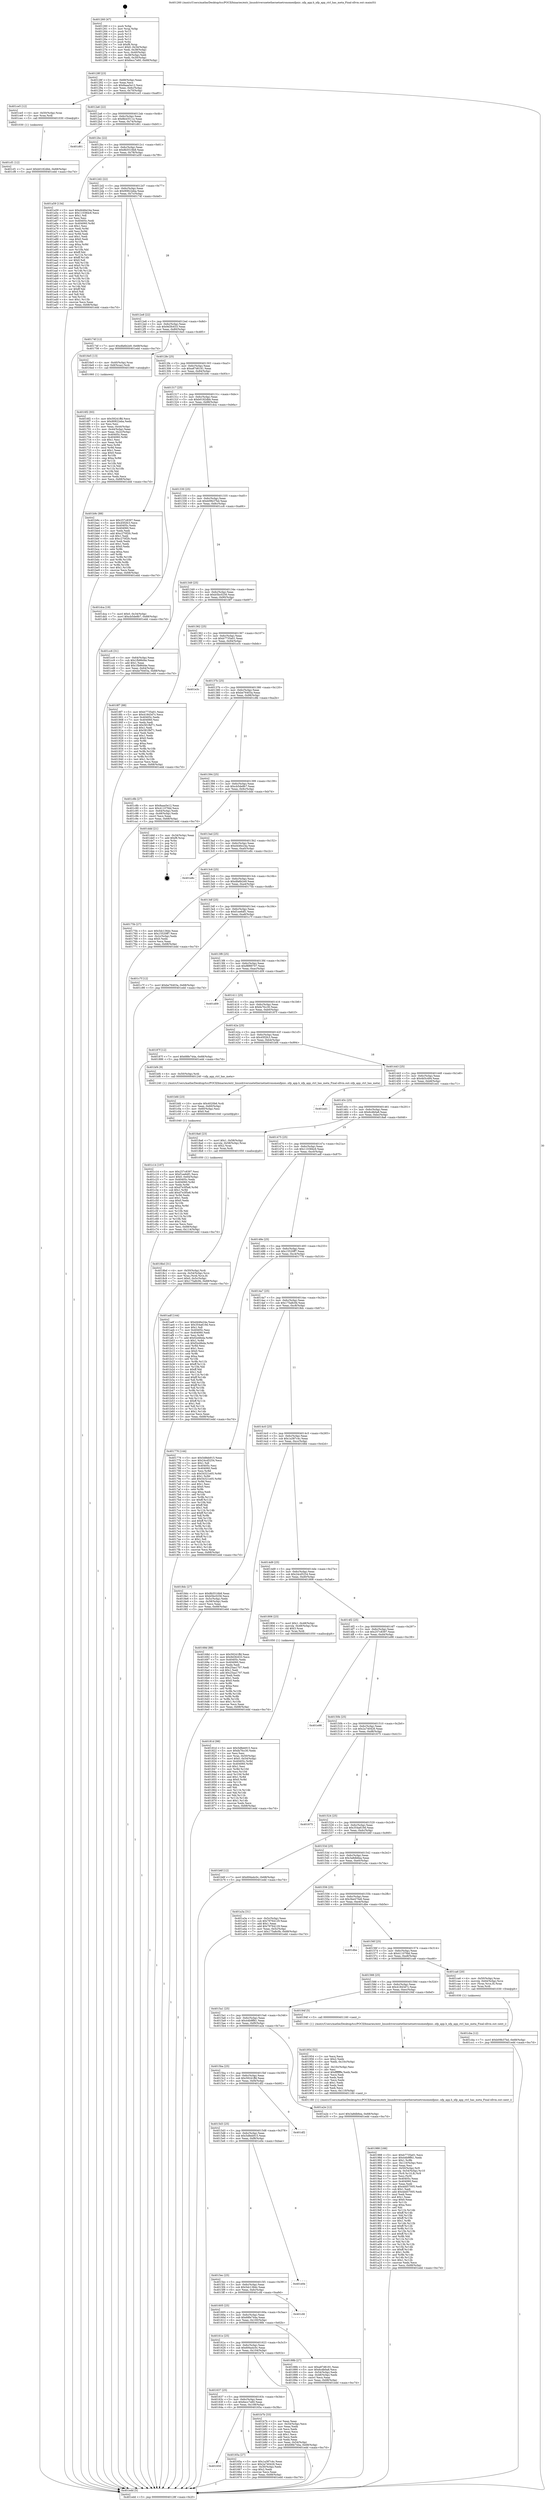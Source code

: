 digraph "0x401260" {
  label = "0x401260 (/mnt/c/Users/mathe/Desktop/tcc/POCII/binaries/extr_linuxdriversnetethernetnetronomenfpnic..nfp_app.h_nfp_app_ctrl_has_meta_Final-ollvm.out::main(0))"
  labelloc = "t"
  node[shape=record]

  Entry [label="",width=0.3,height=0.3,shape=circle,fillcolor=black,style=filled]
  "0x40128f" [label="{
     0x40128f [23]\l
     | [instrs]\l
     &nbsp;&nbsp;0x40128f \<+3\>: mov -0x68(%rbp),%eax\l
     &nbsp;&nbsp;0x401292 \<+2\>: mov %eax,%ecx\l
     &nbsp;&nbsp;0x401294 \<+6\>: sub $0x8aaa5e12,%ecx\l
     &nbsp;&nbsp;0x40129a \<+3\>: mov %eax,-0x6c(%rbp)\l
     &nbsp;&nbsp;0x40129d \<+3\>: mov %ecx,-0x70(%rbp)\l
     &nbsp;&nbsp;0x4012a0 \<+6\>: je 0000000000401ce5 \<main+0xa85\>\l
  }"]
  "0x401ce5" [label="{
     0x401ce5 [12]\l
     | [instrs]\l
     &nbsp;&nbsp;0x401ce5 \<+4\>: mov -0x50(%rbp),%rax\l
     &nbsp;&nbsp;0x401ce9 \<+3\>: mov %rax,%rdi\l
     &nbsp;&nbsp;0x401cec \<+5\>: call 0000000000401030 \<free@plt\>\l
     | [calls]\l
     &nbsp;&nbsp;0x401030 \{1\} (unknown)\l
  }"]
  "0x4012a6" [label="{
     0x4012a6 [22]\l
     | [instrs]\l
     &nbsp;&nbsp;0x4012a6 \<+5\>: jmp 00000000004012ab \<main+0x4b\>\l
     &nbsp;&nbsp;0x4012ab \<+3\>: mov -0x6c(%rbp),%eax\l
     &nbsp;&nbsp;0x4012ae \<+5\>: sub $0x8b43511e,%eax\l
     &nbsp;&nbsp;0x4012b3 \<+3\>: mov %eax,-0x74(%rbp)\l
     &nbsp;&nbsp;0x4012b6 \<+6\>: je 0000000000401d61 \<main+0xb01\>\l
  }"]
  Exit [label="",width=0.3,height=0.3,shape=circle,fillcolor=black,style=filled,peripheries=2]
  "0x401d61" [label="{
     0x401d61\l
  }", style=dashed]
  "0x4012bc" [label="{
     0x4012bc [22]\l
     | [instrs]\l
     &nbsp;&nbsp;0x4012bc \<+5\>: jmp 00000000004012c1 \<main+0x61\>\l
     &nbsp;&nbsp;0x4012c1 \<+3\>: mov -0x6c(%rbp),%eax\l
     &nbsp;&nbsp;0x4012c4 \<+5\>: sub $0x8b5516b8,%eax\l
     &nbsp;&nbsp;0x4012c9 \<+3\>: mov %eax,-0x78(%rbp)\l
     &nbsp;&nbsp;0x4012cc \<+6\>: je 0000000000401a59 \<main+0x7f9\>\l
  }"]
  "0x401cf1" [label="{
     0x401cf1 [12]\l
     | [instrs]\l
     &nbsp;&nbsp;0x401cf1 \<+7\>: movl $0xb0182dbb,-0x68(%rbp)\l
     &nbsp;&nbsp;0x401cf8 \<+5\>: jmp 0000000000401edd \<main+0xc7d\>\l
  }"]
  "0x401a59" [label="{
     0x401a59 [134]\l
     | [instrs]\l
     &nbsp;&nbsp;0x401a59 \<+5\>: mov $0xd446e24a,%eax\l
     &nbsp;&nbsp;0x401a5e \<+5\>: mov $0x110384c6,%ecx\l
     &nbsp;&nbsp;0x401a63 \<+2\>: mov $0x1,%dl\l
     &nbsp;&nbsp;0x401a65 \<+2\>: xor %esi,%esi\l
     &nbsp;&nbsp;0x401a67 \<+7\>: mov 0x40405c,%edi\l
     &nbsp;&nbsp;0x401a6e \<+8\>: mov 0x404060,%r8d\l
     &nbsp;&nbsp;0x401a76 \<+3\>: sub $0x1,%esi\l
     &nbsp;&nbsp;0x401a79 \<+3\>: mov %edi,%r9d\l
     &nbsp;&nbsp;0x401a7c \<+3\>: add %esi,%r9d\l
     &nbsp;&nbsp;0x401a7f \<+4\>: imul %r9d,%edi\l
     &nbsp;&nbsp;0x401a83 \<+3\>: and $0x1,%edi\l
     &nbsp;&nbsp;0x401a86 \<+3\>: cmp $0x0,%edi\l
     &nbsp;&nbsp;0x401a89 \<+4\>: sete %r10b\l
     &nbsp;&nbsp;0x401a8d \<+4\>: cmp $0xa,%r8d\l
     &nbsp;&nbsp;0x401a91 \<+4\>: setl %r11b\l
     &nbsp;&nbsp;0x401a95 \<+3\>: mov %r10b,%bl\l
     &nbsp;&nbsp;0x401a98 \<+3\>: xor $0xff,%bl\l
     &nbsp;&nbsp;0x401a9b \<+3\>: mov %r11b,%r14b\l
     &nbsp;&nbsp;0x401a9e \<+4\>: xor $0xff,%r14b\l
     &nbsp;&nbsp;0x401aa2 \<+3\>: xor $0x0,%dl\l
     &nbsp;&nbsp;0x401aa5 \<+3\>: mov %bl,%r15b\l
     &nbsp;&nbsp;0x401aa8 \<+4\>: and $0x0,%r15b\l
     &nbsp;&nbsp;0x401aac \<+3\>: and %dl,%r10b\l
     &nbsp;&nbsp;0x401aaf \<+3\>: mov %r14b,%r12b\l
     &nbsp;&nbsp;0x401ab2 \<+4\>: and $0x0,%r12b\l
     &nbsp;&nbsp;0x401ab6 \<+3\>: and %dl,%r11b\l
     &nbsp;&nbsp;0x401ab9 \<+3\>: or %r10b,%r15b\l
     &nbsp;&nbsp;0x401abc \<+3\>: or %r11b,%r12b\l
     &nbsp;&nbsp;0x401abf \<+3\>: xor %r12b,%r15b\l
     &nbsp;&nbsp;0x401ac2 \<+3\>: or %r14b,%bl\l
     &nbsp;&nbsp;0x401ac5 \<+3\>: xor $0xff,%bl\l
     &nbsp;&nbsp;0x401ac8 \<+3\>: or $0x0,%dl\l
     &nbsp;&nbsp;0x401acb \<+2\>: and %dl,%bl\l
     &nbsp;&nbsp;0x401acd \<+3\>: or %bl,%r15b\l
     &nbsp;&nbsp;0x401ad0 \<+4\>: test $0x1,%r15b\l
     &nbsp;&nbsp;0x401ad4 \<+3\>: cmovne %ecx,%eax\l
     &nbsp;&nbsp;0x401ad7 \<+3\>: mov %eax,-0x68(%rbp)\l
     &nbsp;&nbsp;0x401ada \<+5\>: jmp 0000000000401edd \<main+0xc7d\>\l
  }"]
  "0x4012d2" [label="{
     0x4012d2 [22]\l
     | [instrs]\l
     &nbsp;&nbsp;0x4012d2 \<+5\>: jmp 00000000004012d7 \<main+0x77\>\l
     &nbsp;&nbsp;0x4012d7 \<+3\>: mov -0x6c(%rbp),%eax\l
     &nbsp;&nbsp;0x4012da \<+5\>: sub $0x90822eba,%eax\l
     &nbsp;&nbsp;0x4012df \<+3\>: mov %eax,-0x7c(%rbp)\l
     &nbsp;&nbsp;0x4012e2 \<+6\>: je 000000000040174f \<main+0x4ef\>\l
  }"]
  "0x401cba" [label="{
     0x401cba [12]\l
     | [instrs]\l
     &nbsp;&nbsp;0x401cba \<+7\>: movl $0xb09b37bd,-0x68(%rbp)\l
     &nbsp;&nbsp;0x401cc1 \<+5\>: jmp 0000000000401edd \<main+0xc7d\>\l
  }"]
  "0x40174f" [label="{
     0x40174f [12]\l
     | [instrs]\l
     &nbsp;&nbsp;0x40174f \<+7\>: movl $0xdfa6b2e9,-0x68(%rbp)\l
     &nbsp;&nbsp;0x401756 \<+5\>: jmp 0000000000401edd \<main+0xc7d\>\l
  }"]
  "0x4012e8" [label="{
     0x4012e8 [22]\l
     | [instrs]\l
     &nbsp;&nbsp;0x4012e8 \<+5\>: jmp 00000000004012ed \<main+0x8d\>\l
     &nbsp;&nbsp;0x4012ed \<+3\>: mov -0x6c(%rbp),%eax\l
     &nbsp;&nbsp;0x4012f0 \<+5\>: sub $0x9d3fc633,%eax\l
     &nbsp;&nbsp;0x4012f5 \<+3\>: mov %eax,-0x80(%rbp)\l
     &nbsp;&nbsp;0x4012f8 \<+6\>: je 00000000004016e5 \<main+0x485\>\l
  }"]
  "0x401c14" [label="{
     0x401c14 [107]\l
     | [instrs]\l
     &nbsp;&nbsp;0x401c14 \<+5\>: mov $0x257c8397,%esi\l
     &nbsp;&nbsp;0x401c19 \<+5\>: mov $0xf1ee6df1,%ecx\l
     &nbsp;&nbsp;0x401c1e \<+7\>: movl $0x0,-0x64(%rbp)\l
     &nbsp;&nbsp;0x401c25 \<+7\>: mov 0x40405c,%edx\l
     &nbsp;&nbsp;0x401c2c \<+8\>: mov 0x404060,%r8d\l
     &nbsp;&nbsp;0x401c34 \<+3\>: mov %edx,%r9d\l
     &nbsp;&nbsp;0x401c37 \<+7\>: sub $0xd7e3f5e8,%r9d\l
     &nbsp;&nbsp;0x401c3e \<+4\>: sub $0x1,%r9d\l
     &nbsp;&nbsp;0x401c42 \<+7\>: add $0xd7e3f5e8,%r9d\l
     &nbsp;&nbsp;0x401c49 \<+4\>: imul %r9d,%edx\l
     &nbsp;&nbsp;0x401c4d \<+3\>: and $0x1,%edx\l
     &nbsp;&nbsp;0x401c50 \<+3\>: cmp $0x0,%edx\l
     &nbsp;&nbsp;0x401c53 \<+4\>: sete %r10b\l
     &nbsp;&nbsp;0x401c57 \<+4\>: cmp $0xa,%r8d\l
     &nbsp;&nbsp;0x401c5b \<+4\>: setl %r11b\l
     &nbsp;&nbsp;0x401c5f \<+3\>: mov %r10b,%bl\l
     &nbsp;&nbsp;0x401c62 \<+3\>: and %r11b,%bl\l
     &nbsp;&nbsp;0x401c65 \<+3\>: xor %r11b,%r10b\l
     &nbsp;&nbsp;0x401c68 \<+3\>: or %r10b,%bl\l
     &nbsp;&nbsp;0x401c6b \<+3\>: test $0x1,%bl\l
     &nbsp;&nbsp;0x401c6e \<+3\>: cmovne %ecx,%esi\l
     &nbsp;&nbsp;0x401c71 \<+3\>: mov %esi,-0x68(%rbp)\l
     &nbsp;&nbsp;0x401c74 \<+6\>: mov %eax,-0x114(%rbp)\l
     &nbsp;&nbsp;0x401c7a \<+5\>: jmp 0000000000401edd \<main+0xc7d\>\l
  }"]
  "0x4016e5" [label="{
     0x4016e5 [13]\l
     | [instrs]\l
     &nbsp;&nbsp;0x4016e5 \<+4\>: mov -0x40(%rbp),%rax\l
     &nbsp;&nbsp;0x4016e9 \<+4\>: mov 0x8(%rax),%rdi\l
     &nbsp;&nbsp;0x4016ed \<+5\>: call 0000000000401060 \<atoi@plt\>\l
     | [calls]\l
     &nbsp;&nbsp;0x401060 \{1\} (unknown)\l
  }"]
  "0x4012fe" [label="{
     0x4012fe [25]\l
     | [instrs]\l
     &nbsp;&nbsp;0x4012fe \<+5\>: jmp 0000000000401303 \<main+0xa3\>\l
     &nbsp;&nbsp;0x401303 \<+3\>: mov -0x6c(%rbp),%eax\l
     &nbsp;&nbsp;0x401306 \<+5\>: sub $0xa87d6181,%eax\l
     &nbsp;&nbsp;0x40130b \<+6\>: mov %eax,-0x84(%rbp)\l
     &nbsp;&nbsp;0x401311 \<+6\>: je 0000000000401b9c \<main+0x93c\>\l
  }"]
  "0x401bfd" [label="{
     0x401bfd [23]\l
     | [instrs]\l
     &nbsp;&nbsp;0x401bfd \<+10\>: movabs $0x4020b6,%rdi\l
     &nbsp;&nbsp;0x401c07 \<+3\>: mov %eax,-0x60(%rbp)\l
     &nbsp;&nbsp;0x401c0a \<+3\>: mov -0x60(%rbp),%esi\l
     &nbsp;&nbsp;0x401c0d \<+2\>: mov $0x0,%al\l
     &nbsp;&nbsp;0x401c0f \<+5\>: call 0000000000401040 \<printf@plt\>\l
     | [calls]\l
     &nbsp;&nbsp;0x401040 \{1\} (unknown)\l
  }"]
  "0x401b9c" [label="{
     0x401b9c [88]\l
     | [instrs]\l
     &nbsp;&nbsp;0x401b9c \<+5\>: mov $0x257c8397,%eax\l
     &nbsp;&nbsp;0x401ba1 \<+5\>: mov $0x45f2fc3,%ecx\l
     &nbsp;&nbsp;0x401ba6 \<+7\>: mov 0x40405c,%edx\l
     &nbsp;&nbsp;0x401bad \<+7\>: mov 0x404060,%esi\l
     &nbsp;&nbsp;0x401bb4 \<+2\>: mov %edx,%edi\l
     &nbsp;&nbsp;0x401bb6 \<+6\>: add $0xc270f2fc,%edi\l
     &nbsp;&nbsp;0x401bbc \<+3\>: sub $0x1,%edi\l
     &nbsp;&nbsp;0x401bbf \<+6\>: sub $0xc270f2fc,%edi\l
     &nbsp;&nbsp;0x401bc5 \<+3\>: imul %edi,%edx\l
     &nbsp;&nbsp;0x401bc8 \<+3\>: and $0x1,%edx\l
     &nbsp;&nbsp;0x401bcb \<+3\>: cmp $0x0,%edx\l
     &nbsp;&nbsp;0x401bce \<+4\>: sete %r8b\l
     &nbsp;&nbsp;0x401bd2 \<+3\>: cmp $0xa,%esi\l
     &nbsp;&nbsp;0x401bd5 \<+4\>: setl %r9b\l
     &nbsp;&nbsp;0x401bd9 \<+3\>: mov %r8b,%r10b\l
     &nbsp;&nbsp;0x401bdc \<+3\>: and %r9b,%r10b\l
     &nbsp;&nbsp;0x401bdf \<+3\>: xor %r9b,%r8b\l
     &nbsp;&nbsp;0x401be2 \<+3\>: or %r8b,%r10b\l
     &nbsp;&nbsp;0x401be5 \<+4\>: test $0x1,%r10b\l
     &nbsp;&nbsp;0x401be9 \<+3\>: cmovne %ecx,%eax\l
     &nbsp;&nbsp;0x401bec \<+3\>: mov %eax,-0x68(%rbp)\l
     &nbsp;&nbsp;0x401bef \<+5\>: jmp 0000000000401edd \<main+0xc7d\>\l
  }"]
  "0x401317" [label="{
     0x401317 [25]\l
     | [instrs]\l
     &nbsp;&nbsp;0x401317 \<+5\>: jmp 000000000040131c \<main+0xbc\>\l
     &nbsp;&nbsp;0x40131c \<+3\>: mov -0x6c(%rbp),%eax\l
     &nbsp;&nbsp;0x40131f \<+5\>: sub $0xb0182dbb,%eax\l
     &nbsp;&nbsp;0x401324 \<+6\>: mov %eax,-0x88(%rbp)\l
     &nbsp;&nbsp;0x40132a \<+6\>: je 0000000000401dca \<main+0xb6a\>\l
  }"]
  "0x401988" [label="{
     0x401988 [166]\l
     | [instrs]\l
     &nbsp;&nbsp;0x401988 \<+5\>: mov $0xb7735a01,%ecx\l
     &nbsp;&nbsp;0x40198d \<+5\>: mov $0x44b9ff41,%edx\l
     &nbsp;&nbsp;0x401992 \<+3\>: mov $0x1,%r8b\l
     &nbsp;&nbsp;0x401995 \<+6\>: mov -0x110(%rbp),%esi\l
     &nbsp;&nbsp;0x40199b \<+3\>: imul %eax,%esi\l
     &nbsp;&nbsp;0x40199e \<+4\>: mov -0x50(%rbp),%r9\l
     &nbsp;&nbsp;0x4019a2 \<+4\>: movslq -0x54(%rbp),%r10\l
     &nbsp;&nbsp;0x4019a6 \<+4\>: mov (%r9,%r10,8),%r9\l
     &nbsp;&nbsp;0x4019aa \<+3\>: mov %esi,(%r9)\l
     &nbsp;&nbsp;0x4019ad \<+7\>: mov 0x40405c,%eax\l
     &nbsp;&nbsp;0x4019b4 \<+7\>: mov 0x404060,%esi\l
     &nbsp;&nbsp;0x4019bb \<+2\>: mov %eax,%edi\l
     &nbsp;&nbsp;0x4019bd \<+6\>: sub $0x4dd57005,%edi\l
     &nbsp;&nbsp;0x4019c3 \<+3\>: sub $0x1,%edi\l
     &nbsp;&nbsp;0x4019c6 \<+6\>: add $0x4dd57005,%edi\l
     &nbsp;&nbsp;0x4019cc \<+3\>: imul %edi,%eax\l
     &nbsp;&nbsp;0x4019cf \<+3\>: and $0x1,%eax\l
     &nbsp;&nbsp;0x4019d2 \<+3\>: cmp $0x0,%eax\l
     &nbsp;&nbsp;0x4019d5 \<+4\>: sete %r11b\l
     &nbsp;&nbsp;0x4019d9 \<+3\>: cmp $0xa,%esi\l
     &nbsp;&nbsp;0x4019dc \<+3\>: setl %bl\l
     &nbsp;&nbsp;0x4019df \<+3\>: mov %r11b,%r14b\l
     &nbsp;&nbsp;0x4019e2 \<+4\>: xor $0xff,%r14b\l
     &nbsp;&nbsp;0x4019e6 \<+3\>: mov %bl,%r15b\l
     &nbsp;&nbsp;0x4019e9 \<+4\>: xor $0xff,%r15b\l
     &nbsp;&nbsp;0x4019ed \<+4\>: xor $0x1,%r8b\l
     &nbsp;&nbsp;0x4019f1 \<+3\>: mov %r14b,%r12b\l
     &nbsp;&nbsp;0x4019f4 \<+4\>: and $0xff,%r12b\l
     &nbsp;&nbsp;0x4019f8 \<+3\>: and %r8b,%r11b\l
     &nbsp;&nbsp;0x4019fb \<+3\>: mov %r15b,%r13b\l
     &nbsp;&nbsp;0x4019fe \<+4\>: and $0xff,%r13b\l
     &nbsp;&nbsp;0x401a02 \<+3\>: and %r8b,%bl\l
     &nbsp;&nbsp;0x401a05 \<+3\>: or %r11b,%r12b\l
     &nbsp;&nbsp;0x401a08 \<+3\>: or %bl,%r13b\l
     &nbsp;&nbsp;0x401a0b \<+3\>: xor %r13b,%r12b\l
     &nbsp;&nbsp;0x401a0e \<+3\>: or %r15b,%r14b\l
     &nbsp;&nbsp;0x401a11 \<+4\>: xor $0xff,%r14b\l
     &nbsp;&nbsp;0x401a15 \<+4\>: or $0x1,%r8b\l
     &nbsp;&nbsp;0x401a19 \<+3\>: and %r8b,%r14b\l
     &nbsp;&nbsp;0x401a1c \<+3\>: or %r14b,%r12b\l
     &nbsp;&nbsp;0x401a1f \<+4\>: test $0x1,%r12b\l
     &nbsp;&nbsp;0x401a23 \<+3\>: cmovne %edx,%ecx\l
     &nbsp;&nbsp;0x401a26 \<+3\>: mov %ecx,-0x68(%rbp)\l
     &nbsp;&nbsp;0x401a29 \<+5\>: jmp 0000000000401edd \<main+0xc7d\>\l
  }"]
  "0x401dca" [label="{
     0x401dca [19]\l
     | [instrs]\l
     &nbsp;&nbsp;0x401dca \<+7\>: movl $0x0,-0x34(%rbp)\l
     &nbsp;&nbsp;0x401dd1 \<+7\>: movl $0xcb5de8b7,-0x68(%rbp)\l
     &nbsp;&nbsp;0x401dd8 \<+5\>: jmp 0000000000401edd \<main+0xc7d\>\l
  }"]
  "0x401330" [label="{
     0x401330 [25]\l
     | [instrs]\l
     &nbsp;&nbsp;0x401330 \<+5\>: jmp 0000000000401335 \<main+0xd5\>\l
     &nbsp;&nbsp;0x401335 \<+3\>: mov -0x6c(%rbp),%eax\l
     &nbsp;&nbsp;0x401338 \<+5\>: sub $0xb09b37bd,%eax\l
     &nbsp;&nbsp;0x40133d \<+6\>: mov %eax,-0x8c(%rbp)\l
     &nbsp;&nbsp;0x401343 \<+6\>: je 0000000000401cc6 \<main+0xa66\>\l
  }"]
  "0x401954" [label="{
     0x401954 [52]\l
     | [instrs]\l
     &nbsp;&nbsp;0x401954 \<+2\>: xor %ecx,%ecx\l
     &nbsp;&nbsp;0x401956 \<+5\>: mov $0x2,%edx\l
     &nbsp;&nbsp;0x40195b \<+6\>: mov %edx,-0x10c(%rbp)\l
     &nbsp;&nbsp;0x401961 \<+1\>: cltd\l
     &nbsp;&nbsp;0x401962 \<+6\>: mov -0x10c(%rbp),%esi\l
     &nbsp;&nbsp;0x401968 \<+2\>: idiv %esi\l
     &nbsp;&nbsp;0x40196a \<+6\>: imul $0xfffffffe,%edx,%edx\l
     &nbsp;&nbsp;0x401970 \<+2\>: mov %ecx,%edi\l
     &nbsp;&nbsp;0x401972 \<+2\>: sub %edx,%edi\l
     &nbsp;&nbsp;0x401974 \<+2\>: mov %ecx,%edx\l
     &nbsp;&nbsp;0x401976 \<+3\>: sub $0x1,%edx\l
     &nbsp;&nbsp;0x401979 \<+2\>: add %edx,%edi\l
     &nbsp;&nbsp;0x40197b \<+2\>: sub %edi,%ecx\l
     &nbsp;&nbsp;0x40197d \<+6\>: mov %ecx,-0x110(%rbp)\l
     &nbsp;&nbsp;0x401983 \<+5\>: call 0000000000401160 \<next_i\>\l
     | [calls]\l
     &nbsp;&nbsp;0x401160 \{1\} (/mnt/c/Users/mathe/Desktop/tcc/POCII/binaries/extr_linuxdriversnetethernetnetronomenfpnic..nfp_app.h_nfp_app_ctrl_has_meta_Final-ollvm.out::next_i)\l
  }"]
  "0x401cc6" [label="{
     0x401cc6 [31]\l
     | [instrs]\l
     &nbsp;&nbsp;0x401cc6 \<+3\>: mov -0x64(%rbp),%eax\l
     &nbsp;&nbsp;0x401cc9 \<+5\>: sub $0x1fb86d4e,%eax\l
     &nbsp;&nbsp;0x401cce \<+3\>: add $0x1,%eax\l
     &nbsp;&nbsp;0x401cd1 \<+5\>: add $0x1fb86d4e,%eax\l
     &nbsp;&nbsp;0x401cd6 \<+3\>: mov %eax,-0x64(%rbp)\l
     &nbsp;&nbsp;0x401cd9 \<+7\>: movl $0xbe76403a,-0x68(%rbp)\l
     &nbsp;&nbsp;0x401ce0 \<+5\>: jmp 0000000000401edd \<main+0xc7d\>\l
  }"]
  "0x401349" [label="{
     0x401349 [25]\l
     | [instrs]\l
     &nbsp;&nbsp;0x401349 \<+5\>: jmp 000000000040134e \<main+0xee\>\l
     &nbsp;&nbsp;0x40134e \<+3\>: mov -0x6c(%rbp),%eax\l
     &nbsp;&nbsp;0x401351 \<+5\>: sub $0xb5bc0256,%eax\l
     &nbsp;&nbsp;0x401356 \<+6\>: mov %eax,-0x90(%rbp)\l
     &nbsp;&nbsp;0x40135c \<+6\>: je 00000000004018f7 \<main+0x697\>\l
  }"]
  "0x4018bd" [label="{
     0x4018bd [31]\l
     | [instrs]\l
     &nbsp;&nbsp;0x4018bd \<+4\>: mov -0x50(%rbp),%rdi\l
     &nbsp;&nbsp;0x4018c1 \<+4\>: movslq -0x54(%rbp),%rcx\l
     &nbsp;&nbsp;0x4018c5 \<+4\>: mov %rax,(%rdi,%rcx,8)\l
     &nbsp;&nbsp;0x4018c9 \<+7\>: movl $0x0,-0x5c(%rbp)\l
     &nbsp;&nbsp;0x4018d0 \<+7\>: movl $0x175a8c0b,-0x68(%rbp)\l
     &nbsp;&nbsp;0x4018d7 \<+5\>: jmp 0000000000401edd \<main+0xc7d\>\l
  }"]
  "0x4018f7" [label="{
     0x4018f7 [88]\l
     | [instrs]\l
     &nbsp;&nbsp;0x4018f7 \<+5\>: mov $0xb7735a01,%eax\l
     &nbsp;&nbsp;0x4018fc \<+5\>: mov $0x41843d7c,%ecx\l
     &nbsp;&nbsp;0x401901 \<+7\>: mov 0x40405c,%edx\l
     &nbsp;&nbsp;0x401908 \<+7\>: mov 0x404060,%esi\l
     &nbsp;&nbsp;0x40190f \<+2\>: mov %edx,%edi\l
     &nbsp;&nbsp;0x401911 \<+6\>: add $0x581fbf71,%edi\l
     &nbsp;&nbsp;0x401917 \<+3\>: sub $0x1,%edi\l
     &nbsp;&nbsp;0x40191a \<+6\>: sub $0x581fbf71,%edi\l
     &nbsp;&nbsp;0x401920 \<+3\>: imul %edi,%edx\l
     &nbsp;&nbsp;0x401923 \<+3\>: and $0x1,%edx\l
     &nbsp;&nbsp;0x401926 \<+3\>: cmp $0x0,%edx\l
     &nbsp;&nbsp;0x401929 \<+4\>: sete %r8b\l
     &nbsp;&nbsp;0x40192d \<+3\>: cmp $0xa,%esi\l
     &nbsp;&nbsp;0x401930 \<+4\>: setl %r9b\l
     &nbsp;&nbsp;0x401934 \<+3\>: mov %r8b,%r10b\l
     &nbsp;&nbsp;0x401937 \<+3\>: and %r9b,%r10b\l
     &nbsp;&nbsp;0x40193a \<+3\>: xor %r9b,%r8b\l
     &nbsp;&nbsp;0x40193d \<+3\>: or %r8b,%r10b\l
     &nbsp;&nbsp;0x401940 \<+4\>: test $0x1,%r10b\l
     &nbsp;&nbsp;0x401944 \<+3\>: cmovne %ecx,%eax\l
     &nbsp;&nbsp;0x401947 \<+3\>: mov %eax,-0x68(%rbp)\l
     &nbsp;&nbsp;0x40194a \<+5\>: jmp 0000000000401edd \<main+0xc7d\>\l
  }"]
  "0x401362" [label="{
     0x401362 [25]\l
     | [instrs]\l
     &nbsp;&nbsp;0x401362 \<+5\>: jmp 0000000000401367 \<main+0x107\>\l
     &nbsp;&nbsp;0x401367 \<+3\>: mov -0x6c(%rbp),%eax\l
     &nbsp;&nbsp;0x40136a \<+5\>: sub $0xb7735a01,%eax\l
     &nbsp;&nbsp;0x40136f \<+6\>: mov %eax,-0x94(%rbp)\l
     &nbsp;&nbsp;0x401375 \<+6\>: je 0000000000401e3c \<main+0xbdc\>\l
  }"]
  "0x40181d" [label="{
     0x40181d [98]\l
     | [instrs]\l
     &nbsp;&nbsp;0x40181d \<+5\>: mov $0x5d8eb915,%ecx\l
     &nbsp;&nbsp;0x401822 \<+5\>: mov $0xfa7fcc30,%edx\l
     &nbsp;&nbsp;0x401827 \<+2\>: xor %esi,%esi\l
     &nbsp;&nbsp;0x401829 \<+4\>: mov %rax,-0x50(%rbp)\l
     &nbsp;&nbsp;0x40182d \<+7\>: movl $0x0,-0x54(%rbp)\l
     &nbsp;&nbsp;0x401834 \<+8\>: mov 0x40405c,%r8d\l
     &nbsp;&nbsp;0x40183c \<+8\>: mov 0x404060,%r9d\l
     &nbsp;&nbsp;0x401844 \<+3\>: sub $0x1,%esi\l
     &nbsp;&nbsp;0x401847 \<+3\>: mov %r8d,%r10d\l
     &nbsp;&nbsp;0x40184a \<+3\>: add %esi,%r10d\l
     &nbsp;&nbsp;0x40184d \<+4\>: imul %r10d,%r8d\l
     &nbsp;&nbsp;0x401851 \<+4\>: and $0x1,%r8d\l
     &nbsp;&nbsp;0x401855 \<+4\>: cmp $0x0,%r8d\l
     &nbsp;&nbsp;0x401859 \<+4\>: sete %r11b\l
     &nbsp;&nbsp;0x40185d \<+4\>: cmp $0xa,%r9d\l
     &nbsp;&nbsp;0x401861 \<+3\>: setl %bl\l
     &nbsp;&nbsp;0x401864 \<+3\>: mov %r11b,%r14b\l
     &nbsp;&nbsp;0x401867 \<+3\>: and %bl,%r14b\l
     &nbsp;&nbsp;0x40186a \<+3\>: xor %bl,%r11b\l
     &nbsp;&nbsp;0x40186d \<+3\>: or %r11b,%r14b\l
     &nbsp;&nbsp;0x401870 \<+4\>: test $0x1,%r14b\l
     &nbsp;&nbsp;0x401874 \<+3\>: cmovne %edx,%ecx\l
     &nbsp;&nbsp;0x401877 \<+3\>: mov %ecx,-0x68(%rbp)\l
     &nbsp;&nbsp;0x40187a \<+5\>: jmp 0000000000401edd \<main+0xc7d\>\l
  }"]
  "0x401e3c" [label="{
     0x401e3c\l
  }", style=dashed]
  "0x40137b" [label="{
     0x40137b [25]\l
     | [instrs]\l
     &nbsp;&nbsp;0x40137b \<+5\>: jmp 0000000000401380 \<main+0x120\>\l
     &nbsp;&nbsp;0x401380 \<+3\>: mov -0x6c(%rbp),%eax\l
     &nbsp;&nbsp;0x401383 \<+5\>: sub $0xbe76403a,%eax\l
     &nbsp;&nbsp;0x401388 \<+6\>: mov %eax,-0x98(%rbp)\l
     &nbsp;&nbsp;0x40138e \<+6\>: je 0000000000401c8b \<main+0xa2b\>\l
  }"]
  "0x4016f2" [label="{
     0x4016f2 [93]\l
     | [instrs]\l
     &nbsp;&nbsp;0x4016f2 \<+5\>: mov $0x59241ffd,%ecx\l
     &nbsp;&nbsp;0x4016f7 \<+5\>: mov $0x90822eba,%edx\l
     &nbsp;&nbsp;0x4016fc \<+2\>: xor %esi,%esi\l
     &nbsp;&nbsp;0x4016fe \<+3\>: mov %eax,-0x44(%rbp)\l
     &nbsp;&nbsp;0x401701 \<+3\>: mov -0x44(%rbp),%eax\l
     &nbsp;&nbsp;0x401704 \<+3\>: mov %eax,-0x2c(%rbp)\l
     &nbsp;&nbsp;0x401707 \<+7\>: mov 0x40405c,%eax\l
     &nbsp;&nbsp;0x40170e \<+8\>: mov 0x404060,%r8d\l
     &nbsp;&nbsp;0x401716 \<+3\>: sub $0x1,%esi\l
     &nbsp;&nbsp;0x401719 \<+3\>: mov %eax,%r9d\l
     &nbsp;&nbsp;0x40171c \<+3\>: add %esi,%r9d\l
     &nbsp;&nbsp;0x40171f \<+4\>: imul %r9d,%eax\l
     &nbsp;&nbsp;0x401723 \<+3\>: and $0x1,%eax\l
     &nbsp;&nbsp;0x401726 \<+3\>: cmp $0x0,%eax\l
     &nbsp;&nbsp;0x401729 \<+4\>: sete %r10b\l
     &nbsp;&nbsp;0x40172d \<+4\>: cmp $0xa,%r8d\l
     &nbsp;&nbsp;0x401731 \<+4\>: setl %r11b\l
     &nbsp;&nbsp;0x401735 \<+3\>: mov %r10b,%bl\l
     &nbsp;&nbsp;0x401738 \<+3\>: and %r11b,%bl\l
     &nbsp;&nbsp;0x40173b \<+3\>: xor %r11b,%r10b\l
     &nbsp;&nbsp;0x40173e \<+3\>: or %r10b,%bl\l
     &nbsp;&nbsp;0x401741 \<+3\>: test $0x1,%bl\l
     &nbsp;&nbsp;0x401744 \<+3\>: cmovne %edx,%ecx\l
     &nbsp;&nbsp;0x401747 \<+3\>: mov %ecx,-0x68(%rbp)\l
     &nbsp;&nbsp;0x40174a \<+5\>: jmp 0000000000401edd \<main+0xc7d\>\l
  }"]
  "0x401c8b" [label="{
     0x401c8b [27]\l
     | [instrs]\l
     &nbsp;&nbsp;0x401c8b \<+5\>: mov $0x8aaa5e12,%eax\l
     &nbsp;&nbsp;0x401c90 \<+5\>: mov $0x41107fdd,%ecx\l
     &nbsp;&nbsp;0x401c95 \<+3\>: mov -0x64(%rbp),%edx\l
     &nbsp;&nbsp;0x401c98 \<+3\>: cmp -0x48(%rbp),%edx\l
     &nbsp;&nbsp;0x401c9b \<+3\>: cmovl %ecx,%eax\l
     &nbsp;&nbsp;0x401c9e \<+3\>: mov %eax,-0x68(%rbp)\l
     &nbsp;&nbsp;0x401ca1 \<+5\>: jmp 0000000000401edd \<main+0xc7d\>\l
  }"]
  "0x401394" [label="{
     0x401394 [25]\l
     | [instrs]\l
     &nbsp;&nbsp;0x401394 \<+5\>: jmp 0000000000401399 \<main+0x139\>\l
     &nbsp;&nbsp;0x401399 \<+3\>: mov -0x6c(%rbp),%eax\l
     &nbsp;&nbsp;0x40139c \<+5\>: sub $0xcb5de8b7,%eax\l
     &nbsp;&nbsp;0x4013a1 \<+6\>: mov %eax,-0x9c(%rbp)\l
     &nbsp;&nbsp;0x4013a7 \<+6\>: je 0000000000401ddd \<main+0xb7d\>\l
  }"]
  "0x401260" [label="{
     0x401260 [47]\l
     | [instrs]\l
     &nbsp;&nbsp;0x401260 \<+1\>: push %rbp\l
     &nbsp;&nbsp;0x401261 \<+3\>: mov %rsp,%rbp\l
     &nbsp;&nbsp;0x401264 \<+2\>: push %r15\l
     &nbsp;&nbsp;0x401266 \<+2\>: push %r14\l
     &nbsp;&nbsp;0x401268 \<+2\>: push %r13\l
     &nbsp;&nbsp;0x40126a \<+2\>: push %r12\l
     &nbsp;&nbsp;0x40126c \<+1\>: push %rbx\l
     &nbsp;&nbsp;0x40126d \<+7\>: sub $0xf8,%rsp\l
     &nbsp;&nbsp;0x401274 \<+7\>: movl $0x0,-0x34(%rbp)\l
     &nbsp;&nbsp;0x40127b \<+3\>: mov %edi,-0x38(%rbp)\l
     &nbsp;&nbsp;0x40127e \<+4\>: mov %rsi,-0x40(%rbp)\l
     &nbsp;&nbsp;0x401282 \<+3\>: mov -0x38(%rbp),%edi\l
     &nbsp;&nbsp;0x401285 \<+3\>: mov %edi,-0x30(%rbp)\l
     &nbsp;&nbsp;0x401288 \<+7\>: movl $0x6ecc7e60,-0x68(%rbp)\l
  }"]
  "0x401ddd" [label="{
     0x401ddd [21]\l
     | [instrs]\l
     &nbsp;&nbsp;0x401ddd \<+3\>: mov -0x34(%rbp),%eax\l
     &nbsp;&nbsp;0x401de0 \<+7\>: add $0xf8,%rsp\l
     &nbsp;&nbsp;0x401de7 \<+1\>: pop %rbx\l
     &nbsp;&nbsp;0x401de8 \<+2\>: pop %r12\l
     &nbsp;&nbsp;0x401dea \<+2\>: pop %r13\l
     &nbsp;&nbsp;0x401dec \<+2\>: pop %r14\l
     &nbsp;&nbsp;0x401dee \<+2\>: pop %r15\l
     &nbsp;&nbsp;0x401df0 \<+1\>: pop %rbp\l
     &nbsp;&nbsp;0x401df1 \<+1\>: ret\l
  }"]
  "0x4013ad" [label="{
     0x4013ad [25]\l
     | [instrs]\l
     &nbsp;&nbsp;0x4013ad \<+5\>: jmp 00000000004013b2 \<main+0x152\>\l
     &nbsp;&nbsp;0x4013b2 \<+3\>: mov -0x6c(%rbp),%eax\l
     &nbsp;&nbsp;0x4013b5 \<+5\>: sub $0xd446e24a,%eax\l
     &nbsp;&nbsp;0x4013ba \<+6\>: mov %eax,-0xa0(%rbp)\l
     &nbsp;&nbsp;0x4013c0 \<+6\>: je 0000000000401e8c \<main+0xc2c\>\l
  }"]
  "0x401edd" [label="{
     0x401edd [5]\l
     | [instrs]\l
     &nbsp;&nbsp;0x401edd \<+5\>: jmp 000000000040128f \<main+0x2f\>\l
  }"]
  "0x401e8c" [label="{
     0x401e8c\l
  }", style=dashed]
  "0x4013c6" [label="{
     0x4013c6 [25]\l
     | [instrs]\l
     &nbsp;&nbsp;0x4013c6 \<+5\>: jmp 00000000004013cb \<main+0x16b\>\l
     &nbsp;&nbsp;0x4013cb \<+3\>: mov -0x6c(%rbp),%eax\l
     &nbsp;&nbsp;0x4013ce \<+5\>: sub $0xdfa6b2e9,%eax\l
     &nbsp;&nbsp;0x4013d3 \<+6\>: mov %eax,-0xa4(%rbp)\l
     &nbsp;&nbsp;0x4013d9 \<+6\>: je 000000000040175b \<main+0x4fb\>\l
  }"]
  "0x401650" [label="{
     0x401650\l
  }", style=dashed]
  "0x40175b" [label="{
     0x40175b [27]\l
     | [instrs]\l
     &nbsp;&nbsp;0x40175b \<+5\>: mov $0x5dc136dc,%eax\l
     &nbsp;&nbsp;0x401760 \<+5\>: mov $0x15520ff7,%ecx\l
     &nbsp;&nbsp;0x401765 \<+3\>: mov -0x2c(%rbp),%edx\l
     &nbsp;&nbsp;0x401768 \<+3\>: cmp $0x0,%edx\l
     &nbsp;&nbsp;0x40176b \<+3\>: cmove %ecx,%eax\l
     &nbsp;&nbsp;0x40176e \<+3\>: mov %eax,-0x68(%rbp)\l
     &nbsp;&nbsp;0x401771 \<+5\>: jmp 0000000000401edd \<main+0xc7d\>\l
  }"]
  "0x4013df" [label="{
     0x4013df [25]\l
     | [instrs]\l
     &nbsp;&nbsp;0x4013df \<+5\>: jmp 00000000004013e4 \<main+0x184\>\l
     &nbsp;&nbsp;0x4013e4 \<+3\>: mov -0x6c(%rbp),%eax\l
     &nbsp;&nbsp;0x4013e7 \<+5\>: sub $0xf1ee6df1,%eax\l
     &nbsp;&nbsp;0x4013ec \<+6\>: mov %eax,-0xa8(%rbp)\l
     &nbsp;&nbsp;0x4013f2 \<+6\>: je 0000000000401c7f \<main+0xa1f\>\l
  }"]
  "0x40165a" [label="{
     0x40165a [27]\l
     | [instrs]\l
     &nbsp;&nbsp;0x40165a \<+5\>: mov $0x1a387c4c,%eax\l
     &nbsp;&nbsp;0x40165f \<+5\>: mov $0x2a740426,%ecx\l
     &nbsp;&nbsp;0x401664 \<+3\>: mov -0x30(%rbp),%edx\l
     &nbsp;&nbsp;0x401667 \<+3\>: cmp $0x2,%edx\l
     &nbsp;&nbsp;0x40166a \<+3\>: cmovne %ecx,%eax\l
     &nbsp;&nbsp;0x40166d \<+3\>: mov %eax,-0x68(%rbp)\l
     &nbsp;&nbsp;0x401670 \<+5\>: jmp 0000000000401edd \<main+0xc7d\>\l
  }"]
  "0x401c7f" [label="{
     0x401c7f [12]\l
     | [instrs]\l
     &nbsp;&nbsp;0x401c7f \<+7\>: movl $0xbe76403a,-0x68(%rbp)\l
     &nbsp;&nbsp;0x401c86 \<+5\>: jmp 0000000000401edd \<main+0xc7d\>\l
  }"]
  "0x4013f8" [label="{
     0x4013f8 [25]\l
     | [instrs]\l
     &nbsp;&nbsp;0x4013f8 \<+5\>: jmp 00000000004013fd \<main+0x19d\>\l
     &nbsp;&nbsp;0x4013fd \<+3\>: mov -0x6c(%rbp),%eax\l
     &nbsp;&nbsp;0x401400 \<+5\>: sub $0xf8f89707,%eax\l
     &nbsp;&nbsp;0x401405 \<+6\>: mov %eax,-0xac(%rbp)\l
     &nbsp;&nbsp;0x40140b \<+6\>: je 0000000000401d09 \<main+0xaa9\>\l
  }"]
  "0x401637" [label="{
     0x401637 [25]\l
     | [instrs]\l
     &nbsp;&nbsp;0x401637 \<+5\>: jmp 000000000040163c \<main+0x3dc\>\l
     &nbsp;&nbsp;0x40163c \<+3\>: mov -0x6c(%rbp),%eax\l
     &nbsp;&nbsp;0x40163f \<+5\>: sub $0x6ecc7e60,%eax\l
     &nbsp;&nbsp;0x401644 \<+6\>: mov %eax,-0x108(%rbp)\l
     &nbsp;&nbsp;0x40164a \<+6\>: je 000000000040165a \<main+0x3fa\>\l
  }"]
  "0x401d09" [label="{
     0x401d09\l
  }", style=dashed]
  "0x401411" [label="{
     0x401411 [25]\l
     | [instrs]\l
     &nbsp;&nbsp;0x401411 \<+5\>: jmp 0000000000401416 \<main+0x1b6\>\l
     &nbsp;&nbsp;0x401416 \<+3\>: mov -0x6c(%rbp),%eax\l
     &nbsp;&nbsp;0x401419 \<+5\>: sub $0xfa7fcc30,%eax\l
     &nbsp;&nbsp;0x40141e \<+6\>: mov %eax,-0xb0(%rbp)\l
     &nbsp;&nbsp;0x401424 \<+6\>: je 000000000040187f \<main+0x61f\>\l
  }"]
  "0x401b7b" [label="{
     0x401b7b [33]\l
     | [instrs]\l
     &nbsp;&nbsp;0x401b7b \<+2\>: xor %eax,%eax\l
     &nbsp;&nbsp;0x401b7d \<+3\>: mov -0x54(%rbp),%ecx\l
     &nbsp;&nbsp;0x401b80 \<+2\>: mov %eax,%edx\l
     &nbsp;&nbsp;0x401b82 \<+2\>: sub %ecx,%edx\l
     &nbsp;&nbsp;0x401b84 \<+2\>: mov %eax,%ecx\l
     &nbsp;&nbsp;0x401b86 \<+3\>: sub $0x1,%ecx\l
     &nbsp;&nbsp;0x401b89 \<+2\>: add %ecx,%edx\l
     &nbsp;&nbsp;0x401b8b \<+2\>: sub %edx,%eax\l
     &nbsp;&nbsp;0x401b8d \<+3\>: mov %eax,-0x54(%rbp)\l
     &nbsp;&nbsp;0x401b90 \<+7\>: movl $0x68fe744a,-0x68(%rbp)\l
     &nbsp;&nbsp;0x401b97 \<+5\>: jmp 0000000000401edd \<main+0xc7d\>\l
  }"]
  "0x40187f" [label="{
     0x40187f [12]\l
     | [instrs]\l
     &nbsp;&nbsp;0x40187f \<+7\>: movl $0x68fe744a,-0x68(%rbp)\l
     &nbsp;&nbsp;0x401886 \<+5\>: jmp 0000000000401edd \<main+0xc7d\>\l
  }"]
  "0x40142a" [label="{
     0x40142a [25]\l
     | [instrs]\l
     &nbsp;&nbsp;0x40142a \<+5\>: jmp 000000000040142f \<main+0x1cf\>\l
     &nbsp;&nbsp;0x40142f \<+3\>: mov -0x6c(%rbp),%eax\l
     &nbsp;&nbsp;0x401432 \<+5\>: sub $0x45f2fc3,%eax\l
     &nbsp;&nbsp;0x401437 \<+6\>: mov %eax,-0xb4(%rbp)\l
     &nbsp;&nbsp;0x40143d \<+6\>: je 0000000000401bf4 \<main+0x994\>\l
  }"]
  "0x40161e" [label="{
     0x40161e [25]\l
     | [instrs]\l
     &nbsp;&nbsp;0x40161e \<+5\>: jmp 0000000000401623 \<main+0x3c3\>\l
     &nbsp;&nbsp;0x401623 \<+3\>: mov -0x6c(%rbp),%eax\l
     &nbsp;&nbsp;0x401626 \<+5\>: sub $0x694a4c0c,%eax\l
     &nbsp;&nbsp;0x40162b \<+6\>: mov %eax,-0x104(%rbp)\l
     &nbsp;&nbsp;0x401631 \<+6\>: je 0000000000401b7b \<main+0x91b\>\l
  }"]
  "0x401bf4" [label="{
     0x401bf4 [9]\l
     | [instrs]\l
     &nbsp;&nbsp;0x401bf4 \<+4\>: mov -0x50(%rbp),%rdi\l
     &nbsp;&nbsp;0x401bf8 \<+5\>: call 0000000000401240 \<nfp_app_ctrl_has_meta\>\l
     | [calls]\l
     &nbsp;&nbsp;0x401240 \{1\} (/mnt/c/Users/mathe/Desktop/tcc/POCII/binaries/extr_linuxdriversnetethernetnetronomenfpnic..nfp_app.h_nfp_app_ctrl_has_meta_Final-ollvm.out::nfp_app_ctrl_has_meta)\l
  }"]
  "0x401443" [label="{
     0x401443 [25]\l
     | [instrs]\l
     &nbsp;&nbsp;0x401443 \<+5\>: jmp 0000000000401448 \<main+0x1e8\>\l
     &nbsp;&nbsp;0x401448 \<+3\>: mov -0x6c(%rbp),%eax\l
     &nbsp;&nbsp;0x40144b \<+5\>: sub $0x4b5c494,%eax\l
     &nbsp;&nbsp;0x401450 \<+6\>: mov %eax,-0xb8(%rbp)\l
     &nbsp;&nbsp;0x401456 \<+6\>: je 0000000000401ed1 \<main+0xc71\>\l
  }"]
  "0x40188b" [label="{
     0x40188b [27]\l
     | [instrs]\l
     &nbsp;&nbsp;0x40188b \<+5\>: mov $0xa87d6181,%eax\l
     &nbsp;&nbsp;0x401890 \<+5\>: mov $0x6cdb0a8,%ecx\l
     &nbsp;&nbsp;0x401895 \<+3\>: mov -0x54(%rbp),%edx\l
     &nbsp;&nbsp;0x401898 \<+3\>: cmp -0x48(%rbp),%edx\l
     &nbsp;&nbsp;0x40189b \<+3\>: cmovl %ecx,%eax\l
     &nbsp;&nbsp;0x40189e \<+3\>: mov %eax,-0x68(%rbp)\l
     &nbsp;&nbsp;0x4018a1 \<+5\>: jmp 0000000000401edd \<main+0xc7d\>\l
  }"]
  "0x401ed1" [label="{
     0x401ed1\l
  }", style=dashed]
  "0x40145c" [label="{
     0x40145c [25]\l
     | [instrs]\l
     &nbsp;&nbsp;0x40145c \<+5\>: jmp 0000000000401461 \<main+0x201\>\l
     &nbsp;&nbsp;0x401461 \<+3\>: mov -0x6c(%rbp),%eax\l
     &nbsp;&nbsp;0x401464 \<+5\>: sub $0x6cdb0a8,%eax\l
     &nbsp;&nbsp;0x401469 \<+6\>: mov %eax,-0xbc(%rbp)\l
     &nbsp;&nbsp;0x40146f \<+6\>: je 00000000004018a6 \<main+0x646\>\l
  }"]
  "0x401605" [label="{
     0x401605 [25]\l
     | [instrs]\l
     &nbsp;&nbsp;0x401605 \<+5\>: jmp 000000000040160a \<main+0x3aa\>\l
     &nbsp;&nbsp;0x40160a \<+3\>: mov -0x6c(%rbp),%eax\l
     &nbsp;&nbsp;0x40160d \<+5\>: sub $0x68fe744a,%eax\l
     &nbsp;&nbsp;0x401612 \<+6\>: mov %eax,-0x100(%rbp)\l
     &nbsp;&nbsp;0x401618 \<+6\>: je 000000000040188b \<main+0x62b\>\l
  }"]
  "0x4018a6" [label="{
     0x4018a6 [23]\l
     | [instrs]\l
     &nbsp;&nbsp;0x4018a6 \<+7\>: movl $0x1,-0x58(%rbp)\l
     &nbsp;&nbsp;0x4018ad \<+4\>: movslq -0x58(%rbp),%rax\l
     &nbsp;&nbsp;0x4018b1 \<+4\>: shl $0x2,%rax\l
     &nbsp;&nbsp;0x4018b5 \<+3\>: mov %rax,%rdi\l
     &nbsp;&nbsp;0x4018b8 \<+5\>: call 0000000000401050 \<malloc@plt\>\l
     | [calls]\l
     &nbsp;&nbsp;0x401050 \{1\} (unknown)\l
  }"]
  "0x401475" [label="{
     0x401475 [25]\l
     | [instrs]\l
     &nbsp;&nbsp;0x401475 \<+5\>: jmp 000000000040147a \<main+0x21a\>\l
     &nbsp;&nbsp;0x40147a \<+3\>: mov -0x6c(%rbp),%eax\l
     &nbsp;&nbsp;0x40147d \<+5\>: sub $0x110384c6,%eax\l
     &nbsp;&nbsp;0x401482 \<+6\>: mov %eax,-0xc0(%rbp)\l
     &nbsp;&nbsp;0x401488 \<+6\>: je 0000000000401adf \<main+0x87f\>\l
  }"]
  "0x401cfd" [label="{
     0x401cfd\l
  }", style=dashed]
  "0x401adf" [label="{
     0x401adf [144]\l
     | [instrs]\l
     &nbsp;&nbsp;0x401adf \<+5\>: mov $0xd446e24a,%eax\l
     &nbsp;&nbsp;0x401ae4 \<+5\>: mov $0x354a619d,%ecx\l
     &nbsp;&nbsp;0x401ae9 \<+2\>: mov $0x1,%dl\l
     &nbsp;&nbsp;0x401aeb \<+7\>: mov 0x40405c,%esi\l
     &nbsp;&nbsp;0x401af2 \<+7\>: mov 0x404060,%edi\l
     &nbsp;&nbsp;0x401af9 \<+3\>: mov %esi,%r8d\l
     &nbsp;&nbsp;0x401afc \<+7\>: add $0xf2e4feda,%r8d\l
     &nbsp;&nbsp;0x401b03 \<+4\>: sub $0x1,%r8d\l
     &nbsp;&nbsp;0x401b07 \<+7\>: sub $0xf2e4feda,%r8d\l
     &nbsp;&nbsp;0x401b0e \<+4\>: imul %r8d,%esi\l
     &nbsp;&nbsp;0x401b12 \<+3\>: and $0x1,%esi\l
     &nbsp;&nbsp;0x401b15 \<+3\>: cmp $0x0,%esi\l
     &nbsp;&nbsp;0x401b18 \<+4\>: sete %r9b\l
     &nbsp;&nbsp;0x401b1c \<+3\>: cmp $0xa,%edi\l
     &nbsp;&nbsp;0x401b1f \<+4\>: setl %r10b\l
     &nbsp;&nbsp;0x401b23 \<+3\>: mov %r9b,%r11b\l
     &nbsp;&nbsp;0x401b26 \<+4\>: xor $0xff,%r11b\l
     &nbsp;&nbsp;0x401b2a \<+3\>: mov %r10b,%bl\l
     &nbsp;&nbsp;0x401b2d \<+3\>: xor $0xff,%bl\l
     &nbsp;&nbsp;0x401b30 \<+3\>: xor $0x1,%dl\l
     &nbsp;&nbsp;0x401b33 \<+3\>: mov %r11b,%r14b\l
     &nbsp;&nbsp;0x401b36 \<+4\>: and $0xff,%r14b\l
     &nbsp;&nbsp;0x401b3a \<+3\>: and %dl,%r9b\l
     &nbsp;&nbsp;0x401b3d \<+3\>: mov %bl,%r15b\l
     &nbsp;&nbsp;0x401b40 \<+4\>: and $0xff,%r15b\l
     &nbsp;&nbsp;0x401b44 \<+3\>: and %dl,%r10b\l
     &nbsp;&nbsp;0x401b47 \<+3\>: or %r9b,%r14b\l
     &nbsp;&nbsp;0x401b4a \<+3\>: or %r10b,%r15b\l
     &nbsp;&nbsp;0x401b4d \<+3\>: xor %r15b,%r14b\l
     &nbsp;&nbsp;0x401b50 \<+3\>: or %bl,%r11b\l
     &nbsp;&nbsp;0x401b53 \<+4\>: xor $0xff,%r11b\l
     &nbsp;&nbsp;0x401b57 \<+3\>: or $0x1,%dl\l
     &nbsp;&nbsp;0x401b5a \<+3\>: and %dl,%r11b\l
     &nbsp;&nbsp;0x401b5d \<+3\>: or %r11b,%r14b\l
     &nbsp;&nbsp;0x401b60 \<+4\>: test $0x1,%r14b\l
     &nbsp;&nbsp;0x401b64 \<+3\>: cmovne %ecx,%eax\l
     &nbsp;&nbsp;0x401b67 \<+3\>: mov %eax,-0x68(%rbp)\l
     &nbsp;&nbsp;0x401b6a \<+5\>: jmp 0000000000401edd \<main+0xc7d\>\l
  }"]
  "0x40148e" [label="{
     0x40148e [25]\l
     | [instrs]\l
     &nbsp;&nbsp;0x40148e \<+5\>: jmp 0000000000401493 \<main+0x233\>\l
     &nbsp;&nbsp;0x401493 \<+3\>: mov -0x6c(%rbp),%eax\l
     &nbsp;&nbsp;0x401496 \<+5\>: sub $0x15520ff7,%eax\l
     &nbsp;&nbsp;0x40149b \<+6\>: mov %eax,-0xc4(%rbp)\l
     &nbsp;&nbsp;0x4014a1 \<+6\>: je 0000000000401776 \<main+0x516\>\l
  }"]
  "0x4015ec" [label="{
     0x4015ec [25]\l
     | [instrs]\l
     &nbsp;&nbsp;0x4015ec \<+5\>: jmp 00000000004015f1 \<main+0x391\>\l
     &nbsp;&nbsp;0x4015f1 \<+3\>: mov -0x6c(%rbp),%eax\l
     &nbsp;&nbsp;0x4015f4 \<+5\>: sub $0x5dc136dc,%eax\l
     &nbsp;&nbsp;0x4015f9 \<+6\>: mov %eax,-0xfc(%rbp)\l
     &nbsp;&nbsp;0x4015ff \<+6\>: je 0000000000401cfd \<main+0xa9d\>\l
  }"]
  "0x401776" [label="{
     0x401776 [144]\l
     | [instrs]\l
     &nbsp;&nbsp;0x401776 \<+5\>: mov $0x5d8eb915,%eax\l
     &nbsp;&nbsp;0x40177b \<+5\>: mov $0x24cd5254,%ecx\l
     &nbsp;&nbsp;0x401780 \<+2\>: mov $0x1,%dl\l
     &nbsp;&nbsp;0x401782 \<+7\>: mov 0x40405c,%esi\l
     &nbsp;&nbsp;0x401789 \<+7\>: mov 0x404060,%edi\l
     &nbsp;&nbsp;0x401790 \<+3\>: mov %esi,%r8d\l
     &nbsp;&nbsp;0x401793 \<+7\>: sub $0x54321e05,%r8d\l
     &nbsp;&nbsp;0x40179a \<+4\>: sub $0x1,%r8d\l
     &nbsp;&nbsp;0x40179e \<+7\>: add $0x54321e05,%r8d\l
     &nbsp;&nbsp;0x4017a5 \<+4\>: imul %r8d,%esi\l
     &nbsp;&nbsp;0x4017a9 \<+3\>: and $0x1,%esi\l
     &nbsp;&nbsp;0x4017ac \<+3\>: cmp $0x0,%esi\l
     &nbsp;&nbsp;0x4017af \<+4\>: sete %r9b\l
     &nbsp;&nbsp;0x4017b3 \<+3\>: cmp $0xa,%edi\l
     &nbsp;&nbsp;0x4017b6 \<+4\>: setl %r10b\l
     &nbsp;&nbsp;0x4017ba \<+3\>: mov %r9b,%r11b\l
     &nbsp;&nbsp;0x4017bd \<+4\>: xor $0xff,%r11b\l
     &nbsp;&nbsp;0x4017c1 \<+3\>: mov %r10b,%bl\l
     &nbsp;&nbsp;0x4017c4 \<+3\>: xor $0xff,%bl\l
     &nbsp;&nbsp;0x4017c7 \<+3\>: xor $0x1,%dl\l
     &nbsp;&nbsp;0x4017ca \<+3\>: mov %r11b,%r14b\l
     &nbsp;&nbsp;0x4017cd \<+4\>: and $0xff,%r14b\l
     &nbsp;&nbsp;0x4017d1 \<+3\>: and %dl,%r9b\l
     &nbsp;&nbsp;0x4017d4 \<+3\>: mov %bl,%r15b\l
     &nbsp;&nbsp;0x4017d7 \<+4\>: and $0xff,%r15b\l
     &nbsp;&nbsp;0x4017db \<+3\>: and %dl,%r10b\l
     &nbsp;&nbsp;0x4017de \<+3\>: or %r9b,%r14b\l
     &nbsp;&nbsp;0x4017e1 \<+3\>: or %r10b,%r15b\l
     &nbsp;&nbsp;0x4017e4 \<+3\>: xor %r15b,%r14b\l
     &nbsp;&nbsp;0x4017e7 \<+3\>: or %bl,%r11b\l
     &nbsp;&nbsp;0x4017ea \<+4\>: xor $0xff,%r11b\l
     &nbsp;&nbsp;0x4017ee \<+3\>: or $0x1,%dl\l
     &nbsp;&nbsp;0x4017f1 \<+3\>: and %dl,%r11b\l
     &nbsp;&nbsp;0x4017f4 \<+3\>: or %r11b,%r14b\l
     &nbsp;&nbsp;0x4017f7 \<+4\>: test $0x1,%r14b\l
     &nbsp;&nbsp;0x4017fb \<+3\>: cmovne %ecx,%eax\l
     &nbsp;&nbsp;0x4017fe \<+3\>: mov %eax,-0x68(%rbp)\l
     &nbsp;&nbsp;0x401801 \<+5\>: jmp 0000000000401edd \<main+0xc7d\>\l
  }"]
  "0x4014a7" [label="{
     0x4014a7 [25]\l
     | [instrs]\l
     &nbsp;&nbsp;0x4014a7 \<+5\>: jmp 00000000004014ac \<main+0x24c\>\l
     &nbsp;&nbsp;0x4014ac \<+3\>: mov -0x6c(%rbp),%eax\l
     &nbsp;&nbsp;0x4014af \<+5\>: sub $0x175a8c0b,%eax\l
     &nbsp;&nbsp;0x4014b4 \<+6\>: mov %eax,-0xc8(%rbp)\l
     &nbsp;&nbsp;0x4014ba \<+6\>: je 00000000004018dc \<main+0x67c\>\l
  }"]
  "0x401e0e" [label="{
     0x401e0e\l
  }", style=dashed]
  "0x4018dc" [label="{
     0x4018dc [27]\l
     | [instrs]\l
     &nbsp;&nbsp;0x4018dc \<+5\>: mov $0x8b5516b8,%eax\l
     &nbsp;&nbsp;0x4018e1 \<+5\>: mov $0xb5bc0256,%ecx\l
     &nbsp;&nbsp;0x4018e6 \<+3\>: mov -0x5c(%rbp),%edx\l
     &nbsp;&nbsp;0x4018e9 \<+3\>: cmp -0x58(%rbp),%edx\l
     &nbsp;&nbsp;0x4018ec \<+3\>: cmovl %ecx,%eax\l
     &nbsp;&nbsp;0x4018ef \<+3\>: mov %eax,-0x68(%rbp)\l
     &nbsp;&nbsp;0x4018f2 \<+5\>: jmp 0000000000401edd \<main+0xc7d\>\l
  }"]
  "0x4014c0" [label="{
     0x4014c0 [25]\l
     | [instrs]\l
     &nbsp;&nbsp;0x4014c0 \<+5\>: jmp 00000000004014c5 \<main+0x265\>\l
     &nbsp;&nbsp;0x4014c5 \<+3\>: mov -0x6c(%rbp),%eax\l
     &nbsp;&nbsp;0x4014c8 \<+5\>: sub $0x1a387c4c,%eax\l
     &nbsp;&nbsp;0x4014cd \<+6\>: mov %eax,-0xcc(%rbp)\l
     &nbsp;&nbsp;0x4014d3 \<+6\>: je 000000000040168d \<main+0x42d\>\l
  }"]
  "0x4015d3" [label="{
     0x4015d3 [25]\l
     | [instrs]\l
     &nbsp;&nbsp;0x4015d3 \<+5\>: jmp 00000000004015d8 \<main+0x378\>\l
     &nbsp;&nbsp;0x4015d8 \<+3\>: mov -0x6c(%rbp),%eax\l
     &nbsp;&nbsp;0x4015db \<+5\>: sub $0x5d8eb915,%eax\l
     &nbsp;&nbsp;0x4015e0 \<+6\>: mov %eax,-0xf8(%rbp)\l
     &nbsp;&nbsp;0x4015e6 \<+6\>: je 0000000000401e0e \<main+0xbae\>\l
  }"]
  "0x40168d" [label="{
     0x40168d [88]\l
     | [instrs]\l
     &nbsp;&nbsp;0x40168d \<+5\>: mov $0x59241ffd,%eax\l
     &nbsp;&nbsp;0x401692 \<+5\>: mov $0x9d3fc633,%ecx\l
     &nbsp;&nbsp;0x401697 \<+7\>: mov 0x40405c,%edx\l
     &nbsp;&nbsp;0x40169e \<+7\>: mov 0x404060,%esi\l
     &nbsp;&nbsp;0x4016a5 \<+2\>: mov %edx,%edi\l
     &nbsp;&nbsp;0x4016a7 \<+6\>: sub $0x25aa1707,%edi\l
     &nbsp;&nbsp;0x4016ad \<+3\>: sub $0x1,%edi\l
     &nbsp;&nbsp;0x4016b0 \<+6\>: add $0x25aa1707,%edi\l
     &nbsp;&nbsp;0x4016b6 \<+3\>: imul %edi,%edx\l
     &nbsp;&nbsp;0x4016b9 \<+3\>: and $0x1,%edx\l
     &nbsp;&nbsp;0x4016bc \<+3\>: cmp $0x0,%edx\l
     &nbsp;&nbsp;0x4016bf \<+4\>: sete %r8b\l
     &nbsp;&nbsp;0x4016c3 \<+3\>: cmp $0xa,%esi\l
     &nbsp;&nbsp;0x4016c6 \<+4\>: setl %r9b\l
     &nbsp;&nbsp;0x4016ca \<+3\>: mov %r8b,%r10b\l
     &nbsp;&nbsp;0x4016cd \<+3\>: and %r9b,%r10b\l
     &nbsp;&nbsp;0x4016d0 \<+3\>: xor %r9b,%r8b\l
     &nbsp;&nbsp;0x4016d3 \<+3\>: or %r8b,%r10b\l
     &nbsp;&nbsp;0x4016d6 \<+4\>: test $0x1,%r10b\l
     &nbsp;&nbsp;0x4016da \<+3\>: cmovne %ecx,%eax\l
     &nbsp;&nbsp;0x4016dd \<+3\>: mov %eax,-0x68(%rbp)\l
     &nbsp;&nbsp;0x4016e0 \<+5\>: jmp 0000000000401edd \<main+0xc7d\>\l
  }"]
  "0x4014d9" [label="{
     0x4014d9 [25]\l
     | [instrs]\l
     &nbsp;&nbsp;0x4014d9 \<+5\>: jmp 00000000004014de \<main+0x27e\>\l
     &nbsp;&nbsp;0x4014de \<+3\>: mov -0x6c(%rbp),%eax\l
     &nbsp;&nbsp;0x4014e1 \<+5\>: sub $0x24cd5254,%eax\l
     &nbsp;&nbsp;0x4014e6 \<+6\>: mov %eax,-0xd0(%rbp)\l
     &nbsp;&nbsp;0x4014ec \<+6\>: je 0000000000401806 \<main+0x5a6\>\l
  }"]
  "0x401df2" [label="{
     0x401df2\l
  }", style=dashed]
  "0x401806" [label="{
     0x401806 [23]\l
     | [instrs]\l
     &nbsp;&nbsp;0x401806 \<+7\>: movl $0x1,-0x48(%rbp)\l
     &nbsp;&nbsp;0x40180d \<+4\>: movslq -0x48(%rbp),%rax\l
     &nbsp;&nbsp;0x401811 \<+4\>: shl $0x3,%rax\l
     &nbsp;&nbsp;0x401815 \<+3\>: mov %rax,%rdi\l
     &nbsp;&nbsp;0x401818 \<+5\>: call 0000000000401050 \<malloc@plt\>\l
     | [calls]\l
     &nbsp;&nbsp;0x401050 \{1\} (unknown)\l
  }"]
  "0x4014f2" [label="{
     0x4014f2 [25]\l
     | [instrs]\l
     &nbsp;&nbsp;0x4014f2 \<+5\>: jmp 00000000004014f7 \<main+0x297\>\l
     &nbsp;&nbsp;0x4014f7 \<+3\>: mov -0x6c(%rbp),%eax\l
     &nbsp;&nbsp;0x4014fa \<+5\>: sub $0x257c8397,%eax\l
     &nbsp;&nbsp;0x4014ff \<+6\>: mov %eax,-0xd4(%rbp)\l
     &nbsp;&nbsp;0x401505 \<+6\>: je 0000000000401e98 \<main+0xc38\>\l
  }"]
  "0x4015ba" [label="{
     0x4015ba [25]\l
     | [instrs]\l
     &nbsp;&nbsp;0x4015ba \<+5\>: jmp 00000000004015bf \<main+0x35f\>\l
     &nbsp;&nbsp;0x4015bf \<+3\>: mov -0x6c(%rbp),%eax\l
     &nbsp;&nbsp;0x4015c2 \<+5\>: sub $0x59241ffd,%eax\l
     &nbsp;&nbsp;0x4015c7 \<+6\>: mov %eax,-0xf4(%rbp)\l
     &nbsp;&nbsp;0x4015cd \<+6\>: je 0000000000401df2 \<main+0xb92\>\l
  }"]
  "0x401e98" [label="{
     0x401e98\l
  }", style=dashed]
  "0x40150b" [label="{
     0x40150b [25]\l
     | [instrs]\l
     &nbsp;&nbsp;0x40150b \<+5\>: jmp 0000000000401510 \<main+0x2b0\>\l
     &nbsp;&nbsp;0x401510 \<+3\>: mov -0x6c(%rbp),%eax\l
     &nbsp;&nbsp;0x401513 \<+5\>: sub $0x2a740426,%eax\l
     &nbsp;&nbsp;0x401518 \<+6\>: mov %eax,-0xd8(%rbp)\l
     &nbsp;&nbsp;0x40151e \<+6\>: je 0000000000401675 \<main+0x415\>\l
  }"]
  "0x401a2e" [label="{
     0x401a2e [12]\l
     | [instrs]\l
     &nbsp;&nbsp;0x401a2e \<+7\>: movl $0x3a8db6ea,-0x68(%rbp)\l
     &nbsp;&nbsp;0x401a35 \<+5\>: jmp 0000000000401edd \<main+0xc7d\>\l
  }"]
  "0x401675" [label="{
     0x401675\l
  }", style=dashed]
  "0x401524" [label="{
     0x401524 [25]\l
     | [instrs]\l
     &nbsp;&nbsp;0x401524 \<+5\>: jmp 0000000000401529 \<main+0x2c9\>\l
     &nbsp;&nbsp;0x401529 \<+3\>: mov -0x6c(%rbp),%eax\l
     &nbsp;&nbsp;0x40152c \<+5\>: sub $0x354a619d,%eax\l
     &nbsp;&nbsp;0x401531 \<+6\>: mov %eax,-0xdc(%rbp)\l
     &nbsp;&nbsp;0x401537 \<+6\>: je 0000000000401b6f \<main+0x90f\>\l
  }"]
  "0x4015a1" [label="{
     0x4015a1 [25]\l
     | [instrs]\l
     &nbsp;&nbsp;0x4015a1 \<+5\>: jmp 00000000004015a6 \<main+0x346\>\l
     &nbsp;&nbsp;0x4015a6 \<+3\>: mov -0x6c(%rbp),%eax\l
     &nbsp;&nbsp;0x4015a9 \<+5\>: sub $0x44b9ff41,%eax\l
     &nbsp;&nbsp;0x4015ae \<+6\>: mov %eax,-0xf0(%rbp)\l
     &nbsp;&nbsp;0x4015b4 \<+6\>: je 0000000000401a2e \<main+0x7ce\>\l
  }"]
  "0x401b6f" [label="{
     0x401b6f [12]\l
     | [instrs]\l
     &nbsp;&nbsp;0x401b6f \<+7\>: movl $0x694a4c0c,-0x68(%rbp)\l
     &nbsp;&nbsp;0x401b76 \<+5\>: jmp 0000000000401edd \<main+0xc7d\>\l
  }"]
  "0x40153d" [label="{
     0x40153d [25]\l
     | [instrs]\l
     &nbsp;&nbsp;0x40153d \<+5\>: jmp 0000000000401542 \<main+0x2e2\>\l
     &nbsp;&nbsp;0x401542 \<+3\>: mov -0x6c(%rbp),%eax\l
     &nbsp;&nbsp;0x401545 \<+5\>: sub $0x3a8db6ea,%eax\l
     &nbsp;&nbsp;0x40154a \<+6\>: mov %eax,-0xe0(%rbp)\l
     &nbsp;&nbsp;0x401550 \<+6\>: je 0000000000401a3a \<main+0x7da\>\l
  }"]
  "0x40194f" [label="{
     0x40194f [5]\l
     | [instrs]\l
     &nbsp;&nbsp;0x40194f \<+5\>: call 0000000000401160 \<next_i\>\l
     | [calls]\l
     &nbsp;&nbsp;0x401160 \{1\} (/mnt/c/Users/mathe/Desktop/tcc/POCII/binaries/extr_linuxdriversnetethernetnetronomenfpnic..nfp_app.h_nfp_app_ctrl_has_meta_Final-ollvm.out::next_i)\l
  }"]
  "0x401a3a" [label="{
     0x401a3a [31]\l
     | [instrs]\l
     &nbsp;&nbsp;0x401a3a \<+3\>: mov -0x5c(%rbp),%eax\l
     &nbsp;&nbsp;0x401a3d \<+5\>: sub $0x79764129,%eax\l
     &nbsp;&nbsp;0x401a42 \<+3\>: add $0x1,%eax\l
     &nbsp;&nbsp;0x401a45 \<+5\>: add $0x79764129,%eax\l
     &nbsp;&nbsp;0x401a4a \<+3\>: mov %eax,-0x5c(%rbp)\l
     &nbsp;&nbsp;0x401a4d \<+7\>: movl $0x175a8c0b,-0x68(%rbp)\l
     &nbsp;&nbsp;0x401a54 \<+5\>: jmp 0000000000401edd \<main+0xc7d\>\l
  }"]
  "0x401556" [label="{
     0x401556 [25]\l
     | [instrs]\l
     &nbsp;&nbsp;0x401556 \<+5\>: jmp 000000000040155b \<main+0x2fb\>\l
     &nbsp;&nbsp;0x40155b \<+3\>: mov -0x6c(%rbp),%eax\l
     &nbsp;&nbsp;0x40155e \<+5\>: sub $0x3be475e6,%eax\l
     &nbsp;&nbsp;0x401563 \<+6\>: mov %eax,-0xe4(%rbp)\l
     &nbsp;&nbsp;0x401569 \<+6\>: je 0000000000401dbe \<main+0xb5e\>\l
  }"]
  "0x401588" [label="{
     0x401588 [25]\l
     | [instrs]\l
     &nbsp;&nbsp;0x401588 \<+5\>: jmp 000000000040158d \<main+0x32d\>\l
     &nbsp;&nbsp;0x40158d \<+3\>: mov -0x6c(%rbp),%eax\l
     &nbsp;&nbsp;0x401590 \<+5\>: sub $0x41843d7c,%eax\l
     &nbsp;&nbsp;0x401595 \<+6\>: mov %eax,-0xec(%rbp)\l
     &nbsp;&nbsp;0x40159b \<+6\>: je 000000000040194f \<main+0x6ef\>\l
  }"]
  "0x401dbe" [label="{
     0x401dbe\l
  }", style=dashed]
  "0x40156f" [label="{
     0x40156f [25]\l
     | [instrs]\l
     &nbsp;&nbsp;0x40156f \<+5\>: jmp 0000000000401574 \<main+0x314\>\l
     &nbsp;&nbsp;0x401574 \<+3\>: mov -0x6c(%rbp),%eax\l
     &nbsp;&nbsp;0x401577 \<+5\>: sub $0x41107fdd,%eax\l
     &nbsp;&nbsp;0x40157c \<+6\>: mov %eax,-0xe8(%rbp)\l
     &nbsp;&nbsp;0x401582 \<+6\>: je 0000000000401ca6 \<main+0xa46\>\l
  }"]
  "0x401ca6" [label="{
     0x401ca6 [20]\l
     | [instrs]\l
     &nbsp;&nbsp;0x401ca6 \<+4\>: mov -0x50(%rbp),%rax\l
     &nbsp;&nbsp;0x401caa \<+4\>: movslq -0x64(%rbp),%rcx\l
     &nbsp;&nbsp;0x401cae \<+4\>: mov (%rax,%rcx,8),%rax\l
     &nbsp;&nbsp;0x401cb2 \<+3\>: mov %rax,%rdi\l
     &nbsp;&nbsp;0x401cb5 \<+5\>: call 0000000000401030 \<free@plt\>\l
     | [calls]\l
     &nbsp;&nbsp;0x401030 \{1\} (unknown)\l
  }"]
  Entry -> "0x401260" [label=" 1"]
  "0x40128f" -> "0x401ce5" [label=" 1"]
  "0x40128f" -> "0x4012a6" [label=" 30"]
  "0x401ddd" -> Exit [label=" 1"]
  "0x4012a6" -> "0x401d61" [label=" 0"]
  "0x4012a6" -> "0x4012bc" [label=" 30"]
  "0x401dca" -> "0x401edd" [label=" 1"]
  "0x4012bc" -> "0x401a59" [label=" 1"]
  "0x4012bc" -> "0x4012d2" [label=" 29"]
  "0x401cf1" -> "0x401edd" [label=" 1"]
  "0x4012d2" -> "0x40174f" [label=" 1"]
  "0x4012d2" -> "0x4012e8" [label=" 28"]
  "0x401ce5" -> "0x401cf1" [label=" 1"]
  "0x4012e8" -> "0x4016e5" [label=" 1"]
  "0x4012e8" -> "0x4012fe" [label=" 27"]
  "0x401cc6" -> "0x401edd" [label=" 1"]
  "0x4012fe" -> "0x401b9c" [label=" 1"]
  "0x4012fe" -> "0x401317" [label=" 26"]
  "0x401cba" -> "0x401edd" [label=" 1"]
  "0x401317" -> "0x401dca" [label=" 1"]
  "0x401317" -> "0x401330" [label=" 25"]
  "0x401ca6" -> "0x401cba" [label=" 1"]
  "0x401330" -> "0x401cc6" [label=" 1"]
  "0x401330" -> "0x401349" [label=" 24"]
  "0x401c8b" -> "0x401edd" [label=" 2"]
  "0x401349" -> "0x4018f7" [label=" 1"]
  "0x401349" -> "0x401362" [label=" 23"]
  "0x401c7f" -> "0x401edd" [label=" 1"]
  "0x401362" -> "0x401e3c" [label=" 0"]
  "0x401362" -> "0x40137b" [label=" 23"]
  "0x401c14" -> "0x401edd" [label=" 1"]
  "0x40137b" -> "0x401c8b" [label=" 2"]
  "0x40137b" -> "0x401394" [label=" 21"]
  "0x401bfd" -> "0x401c14" [label=" 1"]
  "0x401394" -> "0x401ddd" [label=" 1"]
  "0x401394" -> "0x4013ad" [label=" 20"]
  "0x401bf4" -> "0x401bfd" [label=" 1"]
  "0x4013ad" -> "0x401e8c" [label=" 0"]
  "0x4013ad" -> "0x4013c6" [label=" 20"]
  "0x401b9c" -> "0x401edd" [label=" 1"]
  "0x4013c6" -> "0x40175b" [label=" 1"]
  "0x4013c6" -> "0x4013df" [label=" 19"]
  "0x401b7b" -> "0x401edd" [label=" 1"]
  "0x4013df" -> "0x401c7f" [label=" 1"]
  "0x4013df" -> "0x4013f8" [label=" 18"]
  "0x401b6f" -> "0x401edd" [label=" 1"]
  "0x4013f8" -> "0x401d09" [label=" 0"]
  "0x4013f8" -> "0x401411" [label=" 18"]
  "0x401a59" -> "0x401edd" [label=" 1"]
  "0x401411" -> "0x40187f" [label=" 1"]
  "0x401411" -> "0x40142a" [label=" 17"]
  "0x401a3a" -> "0x401edd" [label=" 1"]
  "0x40142a" -> "0x401bf4" [label=" 1"]
  "0x40142a" -> "0x401443" [label=" 16"]
  "0x401988" -> "0x401edd" [label=" 1"]
  "0x401443" -> "0x401ed1" [label=" 0"]
  "0x401443" -> "0x40145c" [label=" 16"]
  "0x401954" -> "0x401988" [label=" 1"]
  "0x40145c" -> "0x4018a6" [label=" 1"]
  "0x40145c" -> "0x401475" [label=" 15"]
  "0x4018f7" -> "0x401edd" [label=" 1"]
  "0x401475" -> "0x401adf" [label=" 1"]
  "0x401475" -> "0x40148e" [label=" 14"]
  "0x4018dc" -> "0x401edd" [label=" 2"]
  "0x40148e" -> "0x401776" [label=" 1"]
  "0x40148e" -> "0x4014a7" [label=" 13"]
  "0x4018a6" -> "0x4018bd" [label=" 1"]
  "0x4014a7" -> "0x4018dc" [label=" 2"]
  "0x4014a7" -> "0x4014c0" [label=" 11"]
  "0x40188b" -> "0x401edd" [label=" 2"]
  "0x4014c0" -> "0x40168d" [label=" 1"]
  "0x4014c0" -> "0x4014d9" [label=" 10"]
  "0x40181d" -> "0x401edd" [label=" 1"]
  "0x4014d9" -> "0x401806" [label=" 1"]
  "0x4014d9" -> "0x4014f2" [label=" 9"]
  "0x401806" -> "0x40181d" [label=" 1"]
  "0x4014f2" -> "0x401e98" [label=" 0"]
  "0x4014f2" -> "0x40150b" [label=" 9"]
  "0x40175b" -> "0x401edd" [label=" 1"]
  "0x40150b" -> "0x401675" [label=" 0"]
  "0x40150b" -> "0x401524" [label=" 9"]
  "0x40174f" -> "0x401edd" [label=" 1"]
  "0x401524" -> "0x401b6f" [label=" 1"]
  "0x401524" -> "0x40153d" [label=" 8"]
  "0x4016e5" -> "0x4016f2" [label=" 1"]
  "0x40153d" -> "0x401a3a" [label=" 1"]
  "0x40153d" -> "0x401556" [label=" 7"]
  "0x40168d" -> "0x401edd" [label=" 1"]
  "0x401556" -> "0x401dbe" [label=" 0"]
  "0x401556" -> "0x40156f" [label=" 7"]
  "0x401260" -> "0x40128f" [label=" 1"]
  "0x40156f" -> "0x401ca6" [label=" 1"]
  "0x40156f" -> "0x401588" [label=" 6"]
  "0x401edd" -> "0x40128f" [label=" 30"]
  "0x401588" -> "0x40194f" [label=" 1"]
  "0x401588" -> "0x4015a1" [label=" 5"]
  "0x4016f2" -> "0x401edd" [label=" 1"]
  "0x4015a1" -> "0x401a2e" [label=" 1"]
  "0x4015a1" -> "0x4015ba" [label=" 4"]
  "0x401776" -> "0x401edd" [label=" 1"]
  "0x4015ba" -> "0x401df2" [label=" 0"]
  "0x4015ba" -> "0x4015d3" [label=" 4"]
  "0x40187f" -> "0x401edd" [label=" 1"]
  "0x4015d3" -> "0x401e0e" [label=" 0"]
  "0x4015d3" -> "0x4015ec" [label=" 4"]
  "0x4018bd" -> "0x401edd" [label=" 1"]
  "0x4015ec" -> "0x401cfd" [label=" 0"]
  "0x4015ec" -> "0x401605" [label=" 4"]
  "0x40194f" -> "0x401954" [label=" 1"]
  "0x401605" -> "0x40188b" [label=" 2"]
  "0x401605" -> "0x40161e" [label=" 2"]
  "0x401a2e" -> "0x401edd" [label=" 1"]
  "0x40161e" -> "0x401b7b" [label=" 1"]
  "0x40161e" -> "0x401637" [label=" 1"]
  "0x401adf" -> "0x401edd" [label=" 1"]
  "0x401637" -> "0x40165a" [label=" 1"]
  "0x401637" -> "0x401650" [label=" 0"]
  "0x40165a" -> "0x401edd" [label=" 1"]
}
